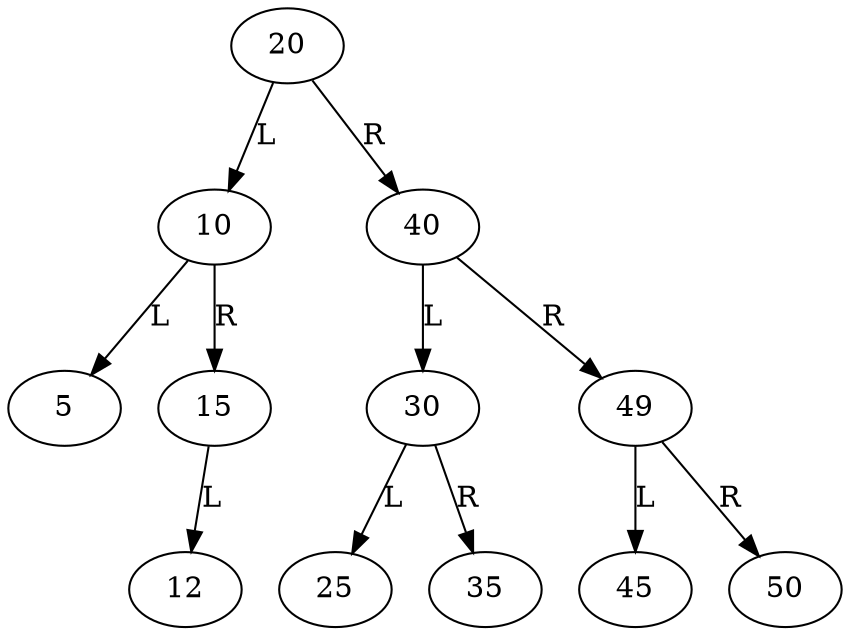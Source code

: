 digraph AVLTree {
    20 -> 10 [label="L"];
    10 -> 5 [label="L"];
    10 -> 15 [label="R"];
    15 -> 12 [label="L"];
    20 -> 40 [label="R"];
    40 -> 30 [label="L"];
    30 -> 25 [label="L"];
    30 -> 35 [label="R"];
    40 -> 49 [label="R"];
    49 -> 45 [label="L"];
    49 -> 50 [label="R"];
}
